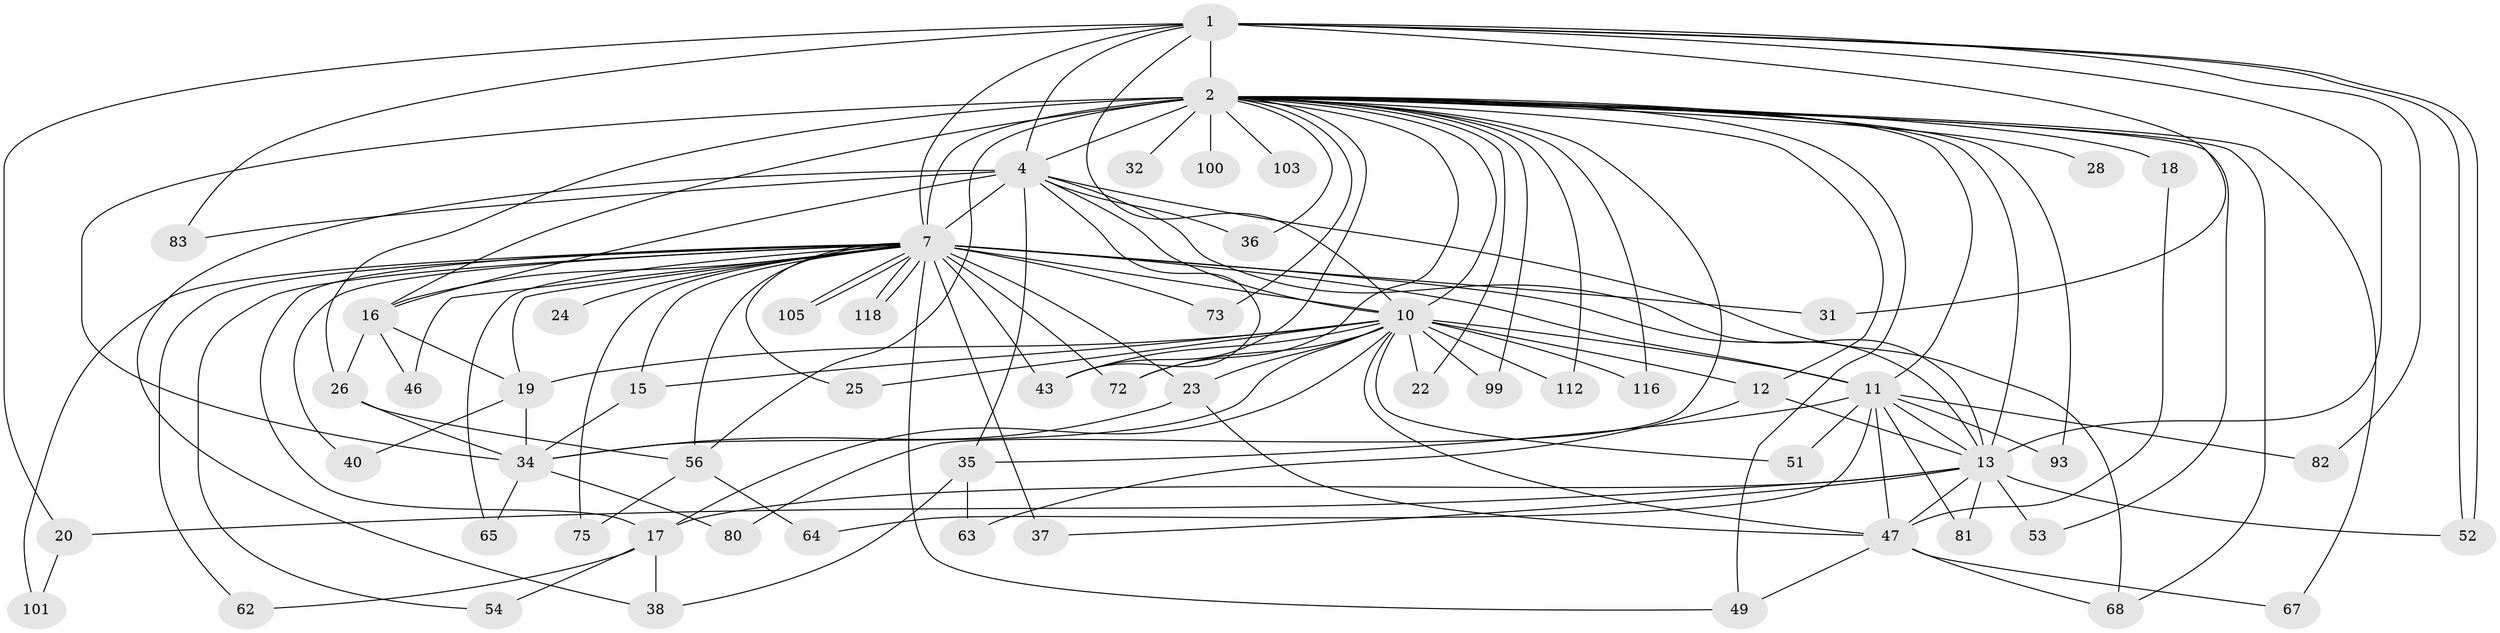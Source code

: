 // original degree distribution, {18: 0.008403361344537815, 17: 0.008403361344537815, 21: 0.01680672268907563, 20: 0.008403361344537815, 23: 0.008403361344537815, 14: 0.008403361344537815, 25: 0.008403361344537815, 24: 0.008403361344537815, 28: 0.008403361344537815, 7: 0.01680672268907563, 4: 0.07563025210084033, 13: 0.008403361344537815, 3: 0.25210084033613445, 6: 0.008403361344537815, 5: 0.03361344537815126, 2: 0.5042016806722689, 8: 0.01680672268907563}
// Generated by graph-tools (version 1.1) at 2025/14/03/09/25 04:14:01]
// undirected, 59 vertices, 135 edges
graph export_dot {
graph [start="1"]
  node [color=gray90,style=filled];
  1 [super="+59"];
  2 [super="+3+5"];
  4 [super="+87+86"];
  7 [super="+60+8"];
  10;
  11 [super="+14"];
  12 [super="+98"];
  13 [super="+44+27+30+76"];
  15;
  16;
  17 [super="+42"];
  18;
  19;
  20;
  22;
  23;
  24 [super="+69"];
  25 [super="+29"];
  26 [super="+84"];
  28;
  31;
  32;
  34 [super="+61+41"];
  35 [super="+96+57"];
  36;
  37 [super="+119"];
  38;
  40;
  43 [super="+58"];
  46;
  47 [super="+114+111+48+78"];
  49 [super="+70"];
  51;
  52 [super="+88"];
  53;
  54;
  56 [super="+97+108+85"];
  62;
  63;
  64;
  65;
  67;
  68 [super="+113"];
  72 [super="+90"];
  73;
  75;
  80;
  81;
  82;
  83;
  93;
  99;
  100;
  101;
  103;
  105;
  112;
  116;
  118;
  1 -- 2 [weight=5];
  1 -- 4 [weight=2];
  1 -- 7 [weight=3];
  1 -- 10;
  1 -- 20;
  1 -- 31;
  1 -- 52;
  1 -- 52;
  1 -- 82;
  1 -- 83;
  1 -- 13;
  2 -- 4 [weight=4];
  2 -- 7 [weight=17];
  2 -- 10 [weight=4];
  2 -- 11;
  2 -- 18 [weight=2];
  2 -- 80;
  2 -- 93;
  2 -- 100 [weight=2];
  2 -- 103 [weight=2];
  2 -- 68;
  2 -- 73;
  2 -- 12;
  2 -- 13 [weight=3];
  2 -- 26;
  2 -- 32;
  2 -- 34;
  2 -- 36;
  2 -- 43 [weight=2];
  2 -- 49 [weight=2];
  2 -- 53;
  2 -- 56;
  2 -- 67;
  2 -- 72;
  2 -- 16;
  2 -- 22;
  2 -- 28;
  2 -- 99;
  2 -- 112;
  2 -- 116;
  4 -- 7 [weight=4];
  4 -- 10;
  4 -- 13 [weight=2];
  4 -- 16;
  4 -- 35;
  4 -- 36;
  4 -- 38;
  4 -- 68;
  4 -- 83;
  4 -- 43;
  7 -- 10 [weight=6];
  7 -- 23;
  7 -- 24 [weight=3];
  7 -- 25 [weight=3];
  7 -- 31;
  7 -- 40;
  7 -- 54;
  7 -- 62;
  7 -- 73;
  7 -- 105;
  7 -- 105;
  7 -- 118;
  7 -- 118;
  7 -- 46 [weight=2];
  7 -- 43;
  7 -- 65;
  7 -- 72;
  7 -- 75;
  7 -- 11 [weight=4];
  7 -- 13;
  7 -- 15;
  7 -- 16;
  7 -- 17;
  7 -- 19;
  7 -- 37 [weight=2];
  7 -- 101;
  7 -- 49;
  7 -- 56 [weight=4];
  10 -- 11;
  10 -- 12;
  10 -- 15;
  10 -- 19;
  10 -- 22;
  10 -- 23;
  10 -- 25;
  10 -- 43;
  10 -- 47;
  10 -- 51;
  10 -- 72;
  10 -- 99;
  10 -- 112;
  10 -- 116;
  10 -- 34;
  10 -- 17;
  11 -- 35 [weight=2];
  11 -- 51;
  11 -- 64;
  11 -- 81;
  11 -- 82;
  11 -- 93;
  11 -- 47;
  11 -- 13;
  12 -- 63;
  12 -- 13;
  13 -- 17;
  13 -- 20;
  13 -- 53 [weight=2];
  13 -- 47;
  13 -- 37;
  13 -- 52;
  13 -- 81;
  15 -- 34;
  16 -- 19;
  16 -- 26;
  16 -- 46;
  17 -- 38;
  17 -- 54;
  17 -- 62;
  18 -- 47;
  19 -- 40;
  19 -- 34;
  20 -- 101;
  23 -- 34;
  23 -- 47;
  26 -- 56;
  26 -- 34;
  34 -- 80;
  34 -- 65;
  35 -- 63;
  35 -- 38;
  47 -- 67;
  47 -- 68;
  47 -- 49;
  56 -- 64;
  56 -- 75;
}
